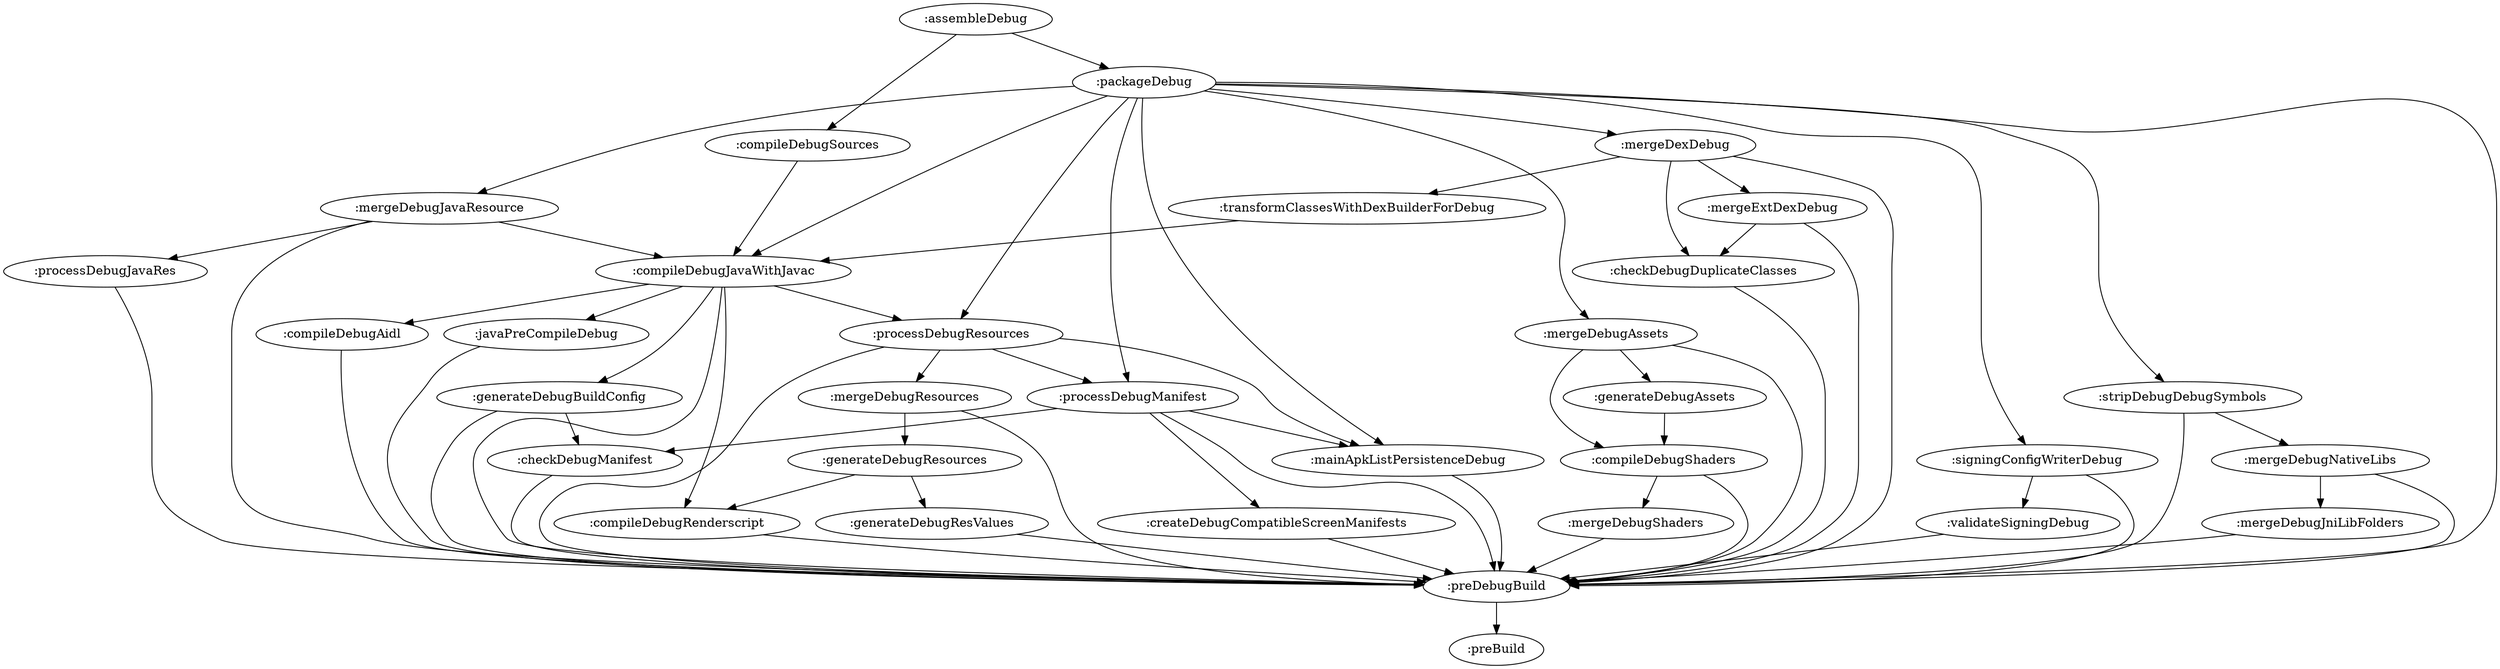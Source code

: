 strict digraph G {
  1 [ label=":preBuild" ];
  2 [ label=":preDebugBuild" ];
  3 [ label=":compileDebugAidl" ];
  4 [ label=":compileDebugRenderscript" ];
  5 [ label=":checkDebugManifest" ];
  6 [ label=":generateDebugBuildConfig" ];
  7 [ label=":javaPreCompileDebug" ];
  8 [ label=":mainApkListPersistenceDebug" ];
  9 [ label=":generateDebugResValues" ];
  10 [ label=":generateDebugResources" ];
  11 [ label=":mergeDebugResources" ];
  12 [ label=":createDebugCompatibleScreenManifests" ];
  13 [ label=":processDebugManifest" ];
  14 [ label=":processDebugResources" ];
  15 [ label=":compileDebugJavaWithJavac" ];
  16 [ label=":compileDebugSources" ];
  17 [ label=":mergeDebugShaders" ];
  18 [ label=":compileDebugShaders" ];
  19 [ label=":generateDebugAssets" ];
  20 [ label=":mergeDebugAssets" ];
  21 [ label=":processDebugJavaRes" ];
  22 [ label=":mergeDebugJavaResource" ];
  23 [ label=":checkDebugDuplicateClasses" ];
  24 [ label=":mergeExtDexDebug" ];
  25 [ label=":transformClassesWithDexBuilderForDebug" ];
  26 [ label=":mergeDexDebug" ];
  27 [ label=":validateSigningDebug" ];
  28 [ label=":signingConfigWriterDebug" ];
  29 [ label=":mergeDebugJniLibFolders" ];
  30 [ label=":mergeDebugNativeLibs" ];
  31 [ label=":stripDebugDebugSymbols" ];
  32 [ label=":packageDebug" ];
  33 [ label=":assembleDebug" ];
  2 -> 1;
  3 -> 2;
  4 -> 2;
  5 -> 2;
  6 -> 5;
  6 -> 2;
  7 -> 2;
  8 -> 2;
  9 -> 2;
  10 -> 4;
  10 -> 9;
  11 -> 2;
  11 -> 10;
  12 -> 2;
  13 -> 8;
  13 -> 5;
  13 -> 12;
  13 -> 2;
  14 -> 8;
  14 -> 11;
  14 -> 13;
  14 -> 2;
  15 -> 7;
  15 -> 14;
  15 -> 6;
  15 -> 3;
  15 -> 4;
  15 -> 2;
  16 -> 15;
  17 -> 2;
  18 -> 17;
  18 -> 2;
  19 -> 18;
  20 -> 18;
  20 -> 2;
  20 -> 19;
  21 -> 2;
  22 -> 21;
  22 -> 15;
  22 -> 2;
  23 -> 2;
  24 -> 23;
  24 -> 2;
  25 -> 15;
  26 -> 25;
  26 -> 24;
  26 -> 23;
  26 -> 2;
  27 -> 2;
  28 -> 27;
  28 -> 2;
  29 -> 2;
  30 -> 29;
  30 -> 2;
  31 -> 30;
  31 -> 2;
  32 -> 8;
  32 -> 20;
  32 -> 26;
  32 -> 22;
  32 -> 31;
  32 -> 13;
  32 -> 14;
  32 -> 28;
  32 -> 2;
  32 -> 15;
  33 -> 32;
  33 -> 16;
}
